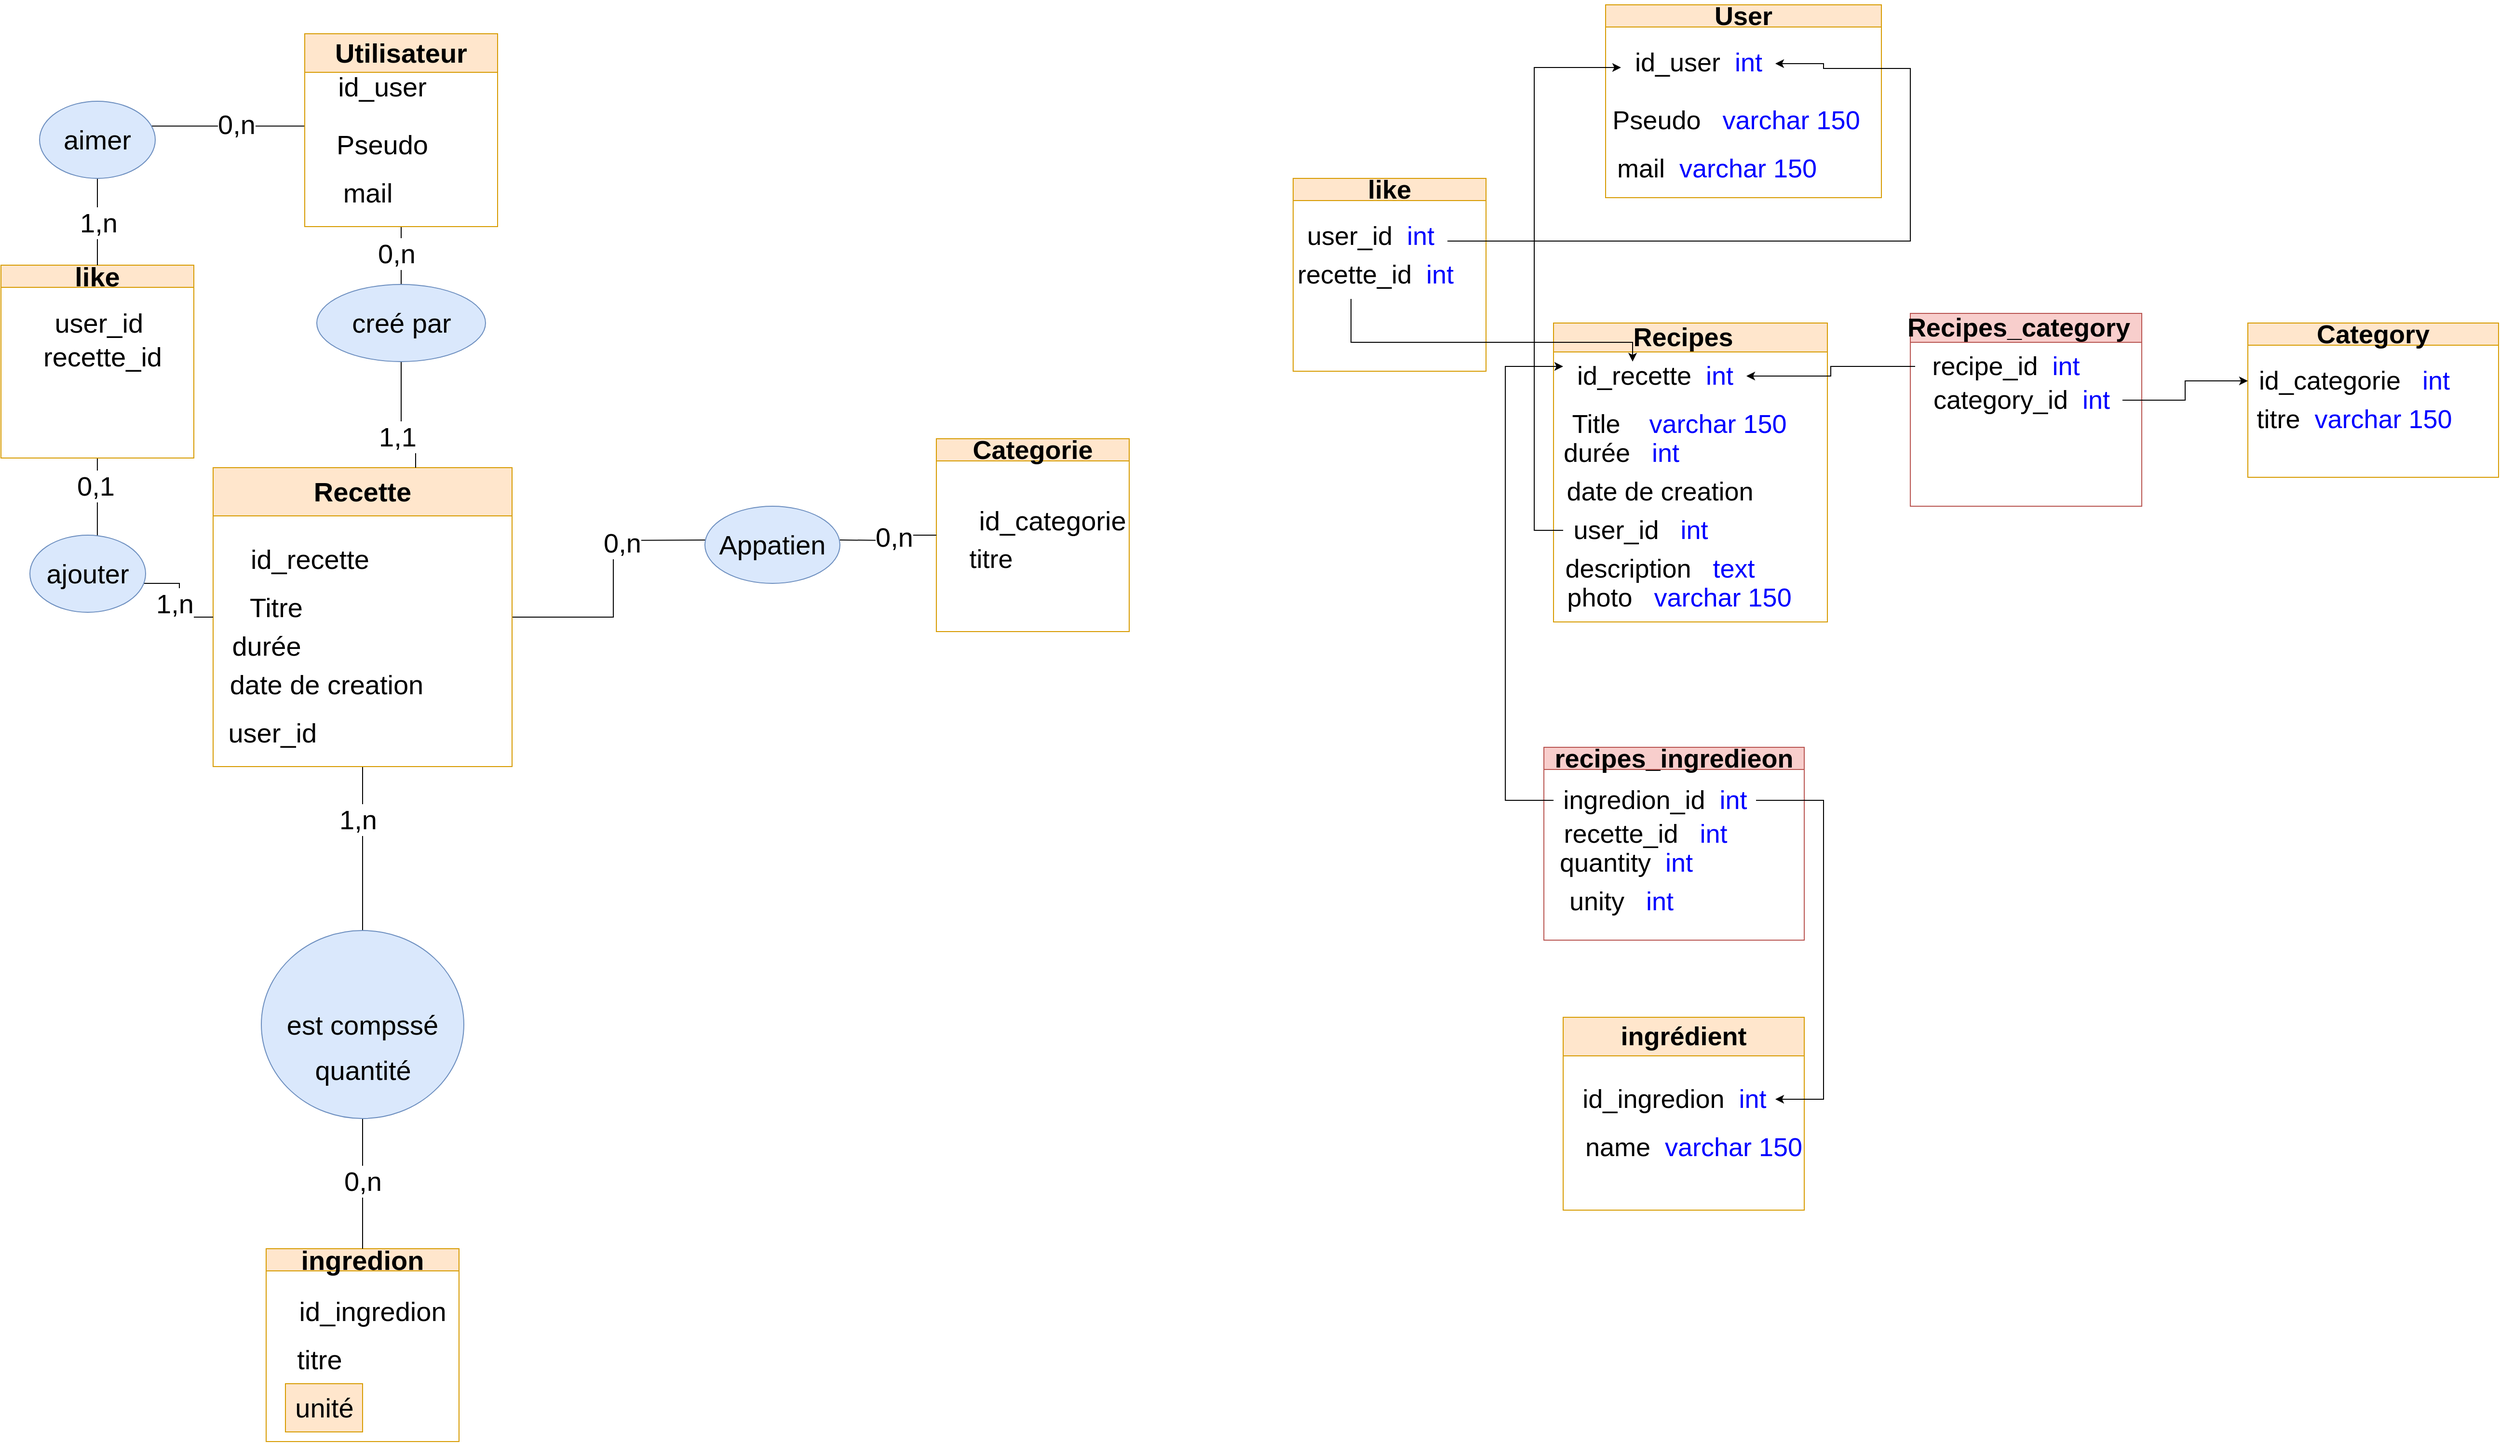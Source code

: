 <mxfile version="21.1.8" type="github">
  <diagram name="Page-1" id="wgrk6S5nRZcHMJpSFBIV">
    <mxGraphModel dx="3372" dy="2599" grid="1" gridSize="10" guides="1" tooltips="1" connect="1" arrows="1" fold="1" page="1" pageScale="1" pageWidth="827" pageHeight="1169" math="0" shadow="0">
      <root>
        <mxCell id="0" />
        <mxCell id="1" parent="0" />
        <mxCell id="pvugn4LxKU0_r8Y4LYPX-5" style="edgeStyle=orthogonalEdgeStyle;rounded=0;orthogonalLoop=1;jettySize=auto;html=1;entryX=0;entryY=0.5;entryDx=0;entryDy=0;endArrow=none;endFill=0;fontSize=28;" parent="1" source="pvugn4LxKU0_r8Y4LYPX-1" edge="1">
          <mxGeometry relative="1" as="geometry">
            <mxPoint x="530" y="345" as="targetPoint" />
          </mxGeometry>
        </mxCell>
        <mxCell id="pvugn4LxKU0_r8Y4LYPX-25" value="0,n" style="edgeLabel;html=1;align=center;verticalAlign=middle;resizable=0;points=[];fontSize=28;" parent="pvugn4LxKU0_r8Y4LYPX-5" vertex="1" connectable="0">
          <mxGeometry x="0.333" y="-2" relative="1" as="geometry">
            <mxPoint as="offset" />
          </mxGeometry>
        </mxCell>
        <mxCell id="pvugn4LxKU0_r8Y4LYPX-10" style="edgeStyle=orthogonalEdgeStyle;rounded=0;orthogonalLoop=1;jettySize=auto;html=1;exitX=0.5;exitY=1;exitDx=0;exitDy=0;endArrow=none;endFill=0;fontSize=28;" parent="1" source="pvugn4LxKU0_r8Y4LYPX-1" edge="1" target="pvugn4LxKU0_r8Y4LYPX-111">
          <mxGeometry relative="1" as="geometry">
            <mxPoint x="205.0" y="540" as="targetPoint" />
          </mxGeometry>
        </mxCell>
        <mxCell id="pvugn4LxKU0_r8Y4LYPX-1" value="Recette" style="swimlane;whiteSpace=wrap;html=1;fillColor=#ffe6cc;strokeColor=#d79b00;fontSize=28;startSize=50;" parent="1" vertex="1">
          <mxGeometry x="10" y="270" width="310" height="310" as="geometry" />
        </mxCell>
        <mxCell id="pvugn4LxKU0_r8Y4LYPX-18" value="Titre" style="text;html=1;align=center;verticalAlign=middle;resizable=0;points=[];autosize=1;strokeColor=none;fillColor=none;fontSize=28;" parent="pvugn4LxKU0_r8Y4LYPX-1" vertex="1">
          <mxGeometry x="25" y="120" width="80" height="50" as="geometry" />
        </mxCell>
        <mxCell id="pvugn4LxKU0_r8Y4LYPX-19" value="durée" style="text;html=1;align=center;verticalAlign=middle;resizable=0;points=[];autosize=1;strokeColor=none;fillColor=none;fontSize=28;" parent="pvugn4LxKU0_r8Y4LYPX-1" vertex="1">
          <mxGeometry x="5" y="160" width="100" height="50" as="geometry" />
        </mxCell>
        <mxCell id="pvugn4LxKU0_r8Y4LYPX-20" value="date de creation&amp;nbsp;&amp;nbsp;" style="text;html=1;align=center;verticalAlign=middle;resizable=0;points=[];autosize=1;strokeColor=none;fillColor=none;fontSize=28;" parent="pvugn4LxKU0_r8Y4LYPX-1" vertex="1">
          <mxGeometry x="5" y="200" width="240" height="50" as="geometry" />
        </mxCell>
        <mxCell id="pvugn4LxKU0_r8Y4LYPX-35" value="id_recette" style="text;html=1;align=center;verticalAlign=middle;resizable=0;points=[];autosize=1;strokeColor=none;fillColor=none;fontSize=28;" parent="pvugn4LxKU0_r8Y4LYPX-1" vertex="1">
          <mxGeometry x="25" y="70" width="150" height="50" as="geometry" />
        </mxCell>
        <mxCell id="rg27jKQKlpfrQJQ9IsVf-1" value="user_id&amp;nbsp;" style="text;html=1;align=center;verticalAlign=middle;resizable=0;points=[];autosize=1;strokeColor=none;fillColor=none;fontSize=28;" vertex="1" parent="pvugn4LxKU0_r8Y4LYPX-1">
          <mxGeometry x="5" y="250" width="120" height="50" as="geometry" />
        </mxCell>
        <mxCell id="pvugn4LxKU0_r8Y4LYPX-2" value="Categorie" style="swimlane;whiteSpace=wrap;html=1;fillColor=#ffe6cc;strokeColor=#d79b00;fontSize=27;" parent="1" vertex="1">
          <mxGeometry x="760" y="240" width="200" height="200" as="geometry" />
        </mxCell>
        <mxCell id="pvugn4LxKU0_r8Y4LYPX-24" value="titre&amp;nbsp;" style="text;html=1;align=center;verticalAlign=middle;resizable=0;points=[];autosize=1;strokeColor=none;fillColor=none;fontSize=27;" parent="pvugn4LxKU0_r8Y4LYPX-2" vertex="1">
          <mxGeometry x="20" y="100" width="80" height="50" as="geometry" />
        </mxCell>
        <mxCell id="pvugn4LxKU0_r8Y4LYPX-37" value="id_categorie" style="text;html=1;align=center;verticalAlign=middle;resizable=0;points=[];autosize=1;strokeColor=none;fillColor=none;fontSize=28;" parent="pvugn4LxKU0_r8Y4LYPX-2" vertex="1">
          <mxGeometry x="30" y="60" width="180" height="50" as="geometry" />
        </mxCell>
        <mxCell id="pvugn4LxKU0_r8Y4LYPX-7" value="" style="edgeStyle=orthogonalEdgeStyle;rounded=0;orthogonalLoop=1;jettySize=auto;html=1;endArrow=none;endFill=0;entryX=0;entryY=0.5;entryDx=0;entryDy=0;fontSize=28;" parent="1" edge="1" target="pvugn4LxKU0_r8Y4LYPX-2">
          <mxGeometry relative="1" as="geometry">
            <mxPoint x="660" y="345" as="sourcePoint" />
            <mxPoint x="900" y="360" as="targetPoint" />
          </mxGeometry>
        </mxCell>
        <mxCell id="pvugn4LxKU0_r8Y4LYPX-8" value="ingredion" style="swimlane;whiteSpace=wrap;html=1;fillColor=#ffe6cc;strokeColor=#d79b00;fontSize=28;" parent="1" vertex="1">
          <mxGeometry x="65" y="1080" width="200" height="200" as="geometry" />
        </mxCell>
        <mxCell id="pvugn4LxKU0_r8Y4LYPX-21" value="titre" style="text;html=1;align=center;verticalAlign=middle;resizable=0;points=[];autosize=1;strokeColor=none;fillColor=none;fontSize=28;" parent="pvugn4LxKU0_r8Y4LYPX-8" vertex="1">
          <mxGeometry x="20" y="90" width="70" height="50" as="geometry" />
        </mxCell>
        <mxCell id="pvugn4LxKU0_r8Y4LYPX-23" value="unité" style="text;html=1;align=center;verticalAlign=middle;resizable=0;points=[];autosize=1;strokeColor=#d79b00;fillColor=#ffe6cc;fontSize=28;" parent="pvugn4LxKU0_r8Y4LYPX-8" vertex="1">
          <mxGeometry x="20" y="140" width="80" height="50" as="geometry" />
        </mxCell>
        <mxCell id="pvugn4LxKU0_r8Y4LYPX-38" value="id_ingredion" style="text;html=1;align=center;verticalAlign=middle;resizable=0;points=[];autosize=1;strokeColor=none;fillColor=none;fontSize=28;" parent="pvugn4LxKU0_r8Y4LYPX-8" vertex="1">
          <mxGeometry x="20" y="40" width="180" height="50" as="geometry" />
        </mxCell>
        <mxCell id="pvugn4LxKU0_r8Y4LYPX-11" style="edgeStyle=orthogonalEdgeStyle;rounded=0;orthogonalLoop=1;jettySize=auto;html=1;endArrow=none;endFill=0;fontSize=28;" parent="1" source="pvugn4LxKU0_r8Y4LYPX-22" target="pvugn4LxKU0_r8Y4LYPX-8" edge="1">
          <mxGeometry relative="1" as="geometry">
            <mxPoint x="170" y="860" as="sourcePoint" />
          </mxGeometry>
        </mxCell>
        <mxCell id="pvugn4LxKU0_r8Y4LYPX-16" style="edgeStyle=orthogonalEdgeStyle;rounded=0;orthogonalLoop=1;jettySize=auto;html=1;exitX=0.5;exitY=1;exitDx=0;exitDy=0;endArrow=none;endFill=0;fontSize=28;" parent="1" source="pvugn4LxKU0_r8Y4LYPX-12" target="pvugn4LxKU0_r8Y4LYPX-109" edge="1">
          <mxGeometry relative="1" as="geometry">
            <mxPoint x="205.0" y="70" as="targetPoint" />
          </mxGeometry>
        </mxCell>
        <mxCell id="pvugn4LxKU0_r8Y4LYPX-93" style="edgeStyle=orthogonalEdgeStyle;rounded=0;orthogonalLoop=1;jettySize=auto;html=1;entryX=0.969;entryY=0.322;entryDx=0;entryDy=0;endArrow=none;endFill=0;entryPerimeter=0;fontSize=28;" parent="1" source="pvugn4LxKU0_r8Y4LYPX-12" target="pvugn4LxKU0_r8Y4LYPX-107" edge="1">
          <mxGeometry relative="1" as="geometry">
            <mxPoint x="-45.0" y="-85" as="targetPoint" />
            <Array as="points">
              <mxPoint x="70" y="-85" />
            </Array>
          </mxGeometry>
        </mxCell>
        <mxCell id="pvugn4LxKU0_r8Y4LYPX-12" value="&lt;font style=&quot;font-size: 28px;&quot;&gt;Utilisateur&lt;/font&gt;" style="swimlane;whiteSpace=wrap;html=1;fillColor=#ffe6cc;strokeColor=#d79b00;fontSize=17;startSize=40;" parent="1" vertex="1">
          <mxGeometry x="105" y="-180" width="200" height="200" as="geometry" />
        </mxCell>
        <mxCell id="pvugn4LxKU0_r8Y4LYPX-14" value="Pseudo" style="text;html=1;align=center;verticalAlign=middle;resizable=0;points=[];autosize=1;strokeColor=none;fillColor=none;fontSize=28;" parent="pvugn4LxKU0_r8Y4LYPX-12" vertex="1">
          <mxGeometry x="20" y="90" width="120" height="50" as="geometry" />
        </mxCell>
        <mxCell id="pvugn4LxKU0_r8Y4LYPX-15" value="mail" style="text;html=1;align=center;verticalAlign=middle;resizable=0;points=[];autosize=1;strokeColor=none;fillColor=none;fontSize=28;" parent="pvugn4LxKU0_r8Y4LYPX-12" vertex="1">
          <mxGeometry x="30" y="140" width="70" height="50" as="geometry" />
        </mxCell>
        <mxCell id="pvugn4LxKU0_r8Y4LYPX-36" value="id_user" style="text;html=1;align=center;verticalAlign=middle;resizable=0;points=[];autosize=1;strokeColor=none;fillColor=none;fontSize=28;" parent="pvugn4LxKU0_r8Y4LYPX-12" vertex="1">
          <mxGeometry x="20" y="30" width="120" height="50" as="geometry" />
        </mxCell>
        <mxCell id="pvugn4LxKU0_r8Y4LYPX-17" style="edgeStyle=orthogonalEdgeStyle;rounded=0;orthogonalLoop=1;jettySize=auto;html=1;endArrow=none;endFill=0;fontSize=28;" parent="1" source="pvugn4LxKU0_r8Y4LYPX-109" target="pvugn4LxKU0_r8Y4LYPX-1" edge="1">
          <mxGeometry relative="1" as="geometry">
            <mxPoint x="205.0" y="200" as="sourcePoint" />
            <Array as="points">
              <mxPoint x="205" y="250" />
              <mxPoint x="220" y="250" />
            </Array>
          </mxGeometry>
        </mxCell>
        <mxCell id="pvugn4LxKU0_r8Y4LYPX-26" value="0,n" style="edgeLabel;html=1;align=center;verticalAlign=middle;resizable=0;points=[];fontSize=28;" parent="1" vertex="1" connectable="0">
          <mxGeometry x="710" y="240" as="geometry">
            <mxPoint x="6" y="102" as="offset" />
          </mxGeometry>
        </mxCell>
        <mxCell id="pvugn4LxKU0_r8Y4LYPX-27" value="1,1" style="edgeLabel;html=1;align=center;verticalAlign=middle;resizable=0;points=[];fontSize=28;" parent="1" vertex="1" connectable="0">
          <mxGeometry x="390" y="357" as="geometry">
            <mxPoint x="-189" y="-119" as="offset" />
          </mxGeometry>
        </mxCell>
        <mxCell id="pvugn4LxKU0_r8Y4LYPX-28" value="0,n" style="edgeLabel;html=1;align=center;verticalAlign=middle;resizable=0;points=[];fontSize=28;" parent="1" vertex="1" connectable="0">
          <mxGeometry x="455" y="357" as="geometry">
            <mxPoint x="-255" y="-309" as="offset" />
          </mxGeometry>
        </mxCell>
        <mxCell id="pvugn4LxKU0_r8Y4LYPX-29" value="1,n" style="edgeLabel;html=1;align=center;verticalAlign=middle;resizable=0;points=[];fontSize=28;" parent="1" vertex="1" connectable="0">
          <mxGeometry x="414" y="450" as="geometry">
            <mxPoint x="-254" y="185" as="offset" />
          </mxGeometry>
        </mxCell>
        <mxCell id="pvugn4LxKU0_r8Y4LYPX-30" value="0,n" style="edgeLabel;html=1;align=center;verticalAlign=middle;resizable=0;points=[];fontSize=28;" parent="1" vertex="1" connectable="0">
          <mxGeometry x="410" y="670" as="geometry">
            <mxPoint x="-245" y="340" as="offset" />
          </mxGeometry>
        </mxCell>
        <mxCell id="pvugn4LxKU0_r8Y4LYPX-39" value="User" style="swimlane;whiteSpace=wrap;html=1;fillColor=#ffe6cc;strokeColor=#d79b00;fontSize=27;" parent="1" vertex="1">
          <mxGeometry x="1454" y="-210" width="286" height="200" as="geometry" />
        </mxCell>
        <mxCell id="pvugn4LxKU0_r8Y4LYPX-40" value="Pseudo&amp;nbsp; &amp;nbsp;&lt;font color=&quot;#0000ff&quot; style=&quot;font-size: 27px;&quot;&gt;varchar 150&lt;/font&gt;" style="text;html=1;align=center;verticalAlign=middle;resizable=0;points=[];autosize=1;strokeColor=none;fillColor=none;fontSize=27;" parent="pvugn4LxKU0_r8Y4LYPX-39" vertex="1">
          <mxGeometry x="-5" y="95" width="280" height="50" as="geometry" />
        </mxCell>
        <mxCell id="pvugn4LxKU0_r8Y4LYPX-41" value="mail&amp;nbsp;&amp;nbsp;&lt;font color=&quot;#0000ff&quot; style=&quot;font-size: 27px;&quot;&gt;varchar 150&lt;/font&gt;" style="text;html=1;align=center;verticalAlign=middle;resizable=0;points=[];autosize=1;strokeColor=none;fillColor=none;fontSize=27;" parent="pvugn4LxKU0_r8Y4LYPX-39" vertex="1">
          <mxGeometry y="145" width="230" height="50" as="geometry" />
        </mxCell>
        <mxCell id="pvugn4LxKU0_r8Y4LYPX-42" value="id_user&amp;nbsp;&amp;nbsp;&lt;font color=&quot;#0000ff&quot; style=&quot;font-size: 27px;&quot;&gt;int&lt;/font&gt;" style="text;html=1;align=center;verticalAlign=middle;resizable=0;points=[];autosize=1;strokeColor=none;fillColor=none;fontSize=27;" parent="pvugn4LxKU0_r8Y4LYPX-39" vertex="1">
          <mxGeometry x="16" y="35" width="160" height="50" as="geometry" />
        </mxCell>
        <mxCell id="pvugn4LxKU0_r8Y4LYPX-43" value="Recipes&amp;nbsp;&amp;nbsp;" style="swimlane;whiteSpace=wrap;html=1;fillColor=#ffe6cc;strokeColor=#d79b00;startSize=30;fontSize=27;" parent="1" vertex="1">
          <mxGeometry x="1400" y="120" width="284" height="310" as="geometry" />
        </mxCell>
        <mxCell id="pvugn4LxKU0_r8Y4LYPX-44" value="Title&amp;nbsp; &amp;nbsp; &lt;font color=&quot;#0000ff&quot; style=&quot;font-size: 27px;&quot;&gt;varchar 150&lt;/font&gt;" style="text;html=1;align=center;verticalAlign=middle;resizable=0;points=[];autosize=1;strokeColor=none;fillColor=none;fontSize=27;" parent="pvugn4LxKU0_r8Y4LYPX-43" vertex="1">
          <mxGeometry x="5" y="80" width="250" height="50" as="geometry" />
        </mxCell>
        <mxCell id="pvugn4LxKU0_r8Y4LYPX-45" value="durée&amp;nbsp; &amp;nbsp;&lt;font color=&quot;#0000ff&quot; style=&quot;font-size: 27px;&quot;&gt;int&lt;/font&gt;" style="text;html=1;align=center;verticalAlign=middle;resizable=0;points=[];autosize=1;strokeColor=none;fillColor=none;fontSize=27;" parent="pvugn4LxKU0_r8Y4LYPX-43" vertex="1">
          <mxGeometry y="110" width="140" height="50" as="geometry" />
        </mxCell>
        <mxCell id="pvugn4LxKU0_r8Y4LYPX-47" value="id_recette&amp;nbsp;&amp;nbsp;&lt;font color=&quot;#0000ff&quot; style=&quot;font-size: 27px;&quot;&gt;int&lt;/font&gt;" style="text;html=1;align=center;verticalAlign=middle;resizable=0;points=[];autosize=1;strokeColor=none;fillColor=none;fontSize=27;" parent="pvugn4LxKU0_r8Y4LYPX-43" vertex="1">
          <mxGeometry x="10" y="30" width="190" height="50" as="geometry" />
        </mxCell>
        <mxCell id="pvugn4LxKU0_r8Y4LYPX-55" value="user_id&amp;nbsp; &amp;nbsp;&lt;font color=&quot;#0000ff&quot; style=&quot;font-size: 27px;&quot;&gt;int&lt;/font&gt;" style="text;html=1;align=center;verticalAlign=middle;resizable=0;points=[];autosize=1;strokeColor=none;fillColor=none;fontSize=27;" parent="pvugn4LxKU0_r8Y4LYPX-43" vertex="1">
          <mxGeometry x="10" y="190" width="160" height="50" as="geometry" />
        </mxCell>
        <mxCell id="pvugn4LxKU0_r8Y4LYPX-77" value="description&amp;nbsp; &amp;nbsp;&lt;font color=&quot;#0000ff&quot; style=&quot;font-size: 27px;&quot;&gt;text&lt;/font&gt;" style="text;html=1;align=center;verticalAlign=middle;resizable=0;points=[];autosize=1;strokeColor=none;fillColor=none;fontSize=27;" parent="pvugn4LxKU0_r8Y4LYPX-43" vertex="1">
          <mxGeometry y="230" width="220" height="50" as="geometry" />
        </mxCell>
        <mxCell id="pvugn4LxKU0_r8Y4LYPX-78" value="photo&amp;nbsp; &amp;nbsp;&lt;font color=&quot;#0000ff&quot; style=&quot;font-size: 27px;&quot;&gt;varchar 150&lt;/font&gt;" style="text;html=1;align=center;verticalAlign=middle;resizable=0;points=[];autosize=1;strokeColor=none;fillColor=none;fontSize=27;" parent="pvugn4LxKU0_r8Y4LYPX-43" vertex="1">
          <mxGeometry y="260" width="260" height="50" as="geometry" />
        </mxCell>
        <mxCell id="pvugn4LxKU0_r8Y4LYPX-48" value="ingrédient" style="swimlane;whiteSpace=wrap;html=1;fillColor=#ffe6cc;strokeColor=#d79b00;fontSize=27;startSize=40;" parent="1" vertex="1">
          <mxGeometry x="1410" y="840" width="250" height="200" as="geometry" />
        </mxCell>
        <mxCell id="pvugn4LxKU0_r8Y4LYPX-49" value="name&amp;nbsp;&amp;nbsp;&lt;font color=&quot;#0000ff&quot; style=&quot;font-size: 27px;&quot;&gt;varchar 150&lt;/font&gt;" style="text;html=1;align=center;verticalAlign=middle;resizable=0;points=[];autosize=1;strokeColor=none;fillColor=none;fontSize=27;" parent="pvugn4LxKU0_r8Y4LYPX-48" vertex="1">
          <mxGeometry x="10" y="110" width="250" height="50" as="geometry" />
        </mxCell>
        <mxCell id="pvugn4LxKU0_r8Y4LYPX-51" value="id_ingredion&amp;nbsp;&amp;nbsp;&lt;font color=&quot;#0000ff&quot; style=&quot;font-size: 27px;&quot;&gt;int&lt;/font&gt;" style="text;html=1;align=center;verticalAlign=middle;resizable=0;points=[];autosize=1;strokeColor=none;fillColor=none;fontSize=27;" parent="pvugn4LxKU0_r8Y4LYPX-48" vertex="1">
          <mxGeometry x="10" y="60" width="210" height="50" as="geometry" />
        </mxCell>
        <mxCell id="pvugn4LxKU0_r8Y4LYPX-52" value="Category" style="swimlane;whiteSpace=wrap;html=1;fillColor=#ffe6cc;strokeColor=#d79b00;fontSize=27;" parent="1" vertex="1">
          <mxGeometry x="2120" y="120" width="260" height="160" as="geometry" />
        </mxCell>
        <mxCell id="pvugn4LxKU0_r8Y4LYPX-53" value="titre&amp;nbsp; &lt;font color=&quot;#0000ff&quot; style=&quot;font-size: 27px;&quot;&gt;varchar 150&lt;/font&gt;" style="text;html=1;align=center;verticalAlign=middle;resizable=0;points=[];autosize=1;strokeColor=none;fillColor=none;fontSize=27;" parent="pvugn4LxKU0_r8Y4LYPX-52" vertex="1">
          <mxGeometry x="-5" y="75" width="230" height="50" as="geometry" />
        </mxCell>
        <mxCell id="pvugn4LxKU0_r8Y4LYPX-54" value="id_categorie&amp;nbsp; &amp;nbsp;&lt;font color=&quot;#0000ff&quot; style=&quot;font-size: 27px;&quot;&gt;int&lt;/font&gt;" style="text;html=1;align=center;verticalAlign=middle;resizable=0;points=[];autosize=1;strokeColor=none;fillColor=none;fontSize=27;" parent="pvugn4LxKU0_r8Y4LYPX-52" vertex="1">
          <mxGeometry y="35" width="220" height="50" as="geometry" />
        </mxCell>
        <mxCell id="pvugn4LxKU0_r8Y4LYPX-56" value="Recipes_category&amp;nbsp;&amp;nbsp;" style="swimlane;whiteSpace=wrap;html=1;fillColor=#f8cecc;strokeColor=#b85450;startSize=30;fontSize=27;" parent="1" vertex="1">
          <mxGeometry x="1770" y="110" width="240" height="200" as="geometry" />
        </mxCell>
        <mxCell id="pvugn4LxKU0_r8Y4LYPX-57" value="&amp;nbsp;" style="text;html=1;align=center;verticalAlign=middle;resizable=0;points=[];autosize=1;strokeColor=none;fillColor=none;fontSize=27;" parent="pvugn4LxKU0_r8Y4LYPX-56" vertex="1">
          <mxGeometry x="20" y="70" width="30" height="50" as="geometry" />
        </mxCell>
        <mxCell id="pvugn4LxKU0_r8Y4LYPX-58" value="category_id&amp;nbsp;&amp;nbsp;&lt;font color=&quot;#0000ff&quot; style=&quot;font-size: 27px;&quot;&gt;int&lt;/font&gt;" style="text;html=1;align=center;verticalAlign=middle;resizable=0;points=[];autosize=1;strokeColor=none;fillColor=none;fontSize=27;" parent="pvugn4LxKU0_r8Y4LYPX-56" vertex="1">
          <mxGeometry x="10" y="65" width="210" height="50" as="geometry" />
        </mxCell>
        <mxCell id="pvugn4LxKU0_r8Y4LYPX-60" value="&amp;nbsp;recipe_id&amp;nbsp;&amp;nbsp;&lt;font color=&quot;#0000ff&quot; style=&quot;font-size: 27px;&quot;&gt;int&lt;/font&gt;" style="text;html=1;align=center;verticalAlign=middle;resizable=0;points=[];autosize=1;strokeColor=none;fillColor=none;fontSize=27;" parent="pvugn4LxKU0_r8Y4LYPX-56" vertex="1">
          <mxGeometry x="5" y="30" width="180" height="50" as="geometry" />
        </mxCell>
        <mxCell id="pvugn4LxKU0_r8Y4LYPX-64" style="edgeStyle=orthogonalEdgeStyle;rounded=0;orthogonalLoop=1;jettySize=auto;html=1;fontSize=27;" parent="1" source="pvugn4LxKU0_r8Y4LYPX-58" target="pvugn4LxKU0_r8Y4LYPX-54" edge="1">
          <mxGeometry relative="1" as="geometry" />
        </mxCell>
        <mxCell id="pvugn4LxKU0_r8Y4LYPX-65" style="edgeStyle=orthogonalEdgeStyle;rounded=0;orthogonalLoop=1;jettySize=auto;html=1;fontSize=27;" parent="1" source="pvugn4LxKU0_r8Y4LYPX-60" target="pvugn4LxKU0_r8Y4LYPX-47" edge="1">
          <mxGeometry relative="1" as="geometry" />
        </mxCell>
        <mxCell id="pvugn4LxKU0_r8Y4LYPX-67" value="recipes_ingredieon" style="swimlane;whiteSpace=wrap;html=1;fillColor=#f8cecc;strokeColor=#b85450;fontSize=27;" parent="1" vertex="1">
          <mxGeometry x="1390" y="560" width="270" height="200" as="geometry" />
        </mxCell>
        <mxCell id="pvugn4LxKU0_r8Y4LYPX-68" value="recette_id&amp;nbsp; &amp;nbsp;&lt;font color=&quot;#0000ff&quot; style=&quot;font-size: 27px;&quot;&gt;int&lt;/font&gt;" style="text;html=1;align=center;verticalAlign=middle;resizable=0;points=[];autosize=1;strokeColor=none;fillColor=none;fontSize=27;" parent="pvugn4LxKU0_r8Y4LYPX-67" vertex="1">
          <mxGeometry x="10" y="65" width="190" height="50" as="geometry" />
        </mxCell>
        <mxCell id="pvugn4LxKU0_r8Y4LYPX-69" value="quantity&amp;nbsp;&amp;nbsp;&lt;font color=&quot;#0000ff&quot; style=&quot;font-size: 27px;&quot;&gt;int&lt;/font&gt;" style="text;html=1;align=center;verticalAlign=middle;resizable=0;points=[];autosize=1;strokeColor=none;fillColor=none;fontSize=27;" parent="pvugn4LxKU0_r8Y4LYPX-67" vertex="1">
          <mxGeometry x="5" y="95" width="160" height="50" as="geometry" />
        </mxCell>
        <mxCell id="pvugn4LxKU0_r8Y4LYPX-50" value="unity&amp;nbsp; &amp;nbsp;&lt;font color=&quot;#0000ff&quot; style=&quot;font-size: 27px;&quot;&gt;int&lt;/font&gt;" style="text;html=1;align=center;verticalAlign=middle;resizable=0;points=[];autosize=1;strokeColor=none;fillColor=none;fontSize=27;" parent="pvugn4LxKU0_r8Y4LYPX-67" vertex="1">
          <mxGeometry x="15" y="135" width="130" height="50" as="geometry" />
        </mxCell>
        <mxCell id="pvugn4LxKU0_r8Y4LYPX-71" style="edgeStyle=orthogonalEdgeStyle;rounded=0;orthogonalLoop=1;jettySize=auto;html=1;fontSize=27;" parent="1" source="pvugn4LxKU0_r8Y4LYPX-70" target="pvugn4LxKU0_r8Y4LYPX-51" edge="1">
          <mxGeometry relative="1" as="geometry">
            <Array as="points">
              <mxPoint x="1680" y="615" />
              <mxPoint x="1680" y="925" />
            </Array>
            <mxPoint x="1690" y="930" as="targetPoint" />
          </mxGeometry>
        </mxCell>
        <mxCell id="pvugn4LxKU0_r8Y4LYPX-72" style="edgeStyle=orthogonalEdgeStyle;rounded=0;orthogonalLoop=1;jettySize=auto;html=1;fontSize=27;" parent="1" source="pvugn4LxKU0_r8Y4LYPX-70" target="pvugn4LxKU0_r8Y4LYPX-47" edge="1">
          <mxGeometry relative="1" as="geometry">
            <Array as="points">
              <mxPoint x="1350" y="615" />
              <mxPoint x="1350" y="165" />
            </Array>
          </mxGeometry>
        </mxCell>
        <mxCell id="pvugn4LxKU0_r8Y4LYPX-79" value="&lt;font style=&quot;font-size: 27px;&quot;&gt;like&lt;/font&gt;" style="swimlane;whiteSpace=wrap;html=1;fillColor=#ffe6cc;strokeColor=#d79b00;fontSize=24;" parent="1" vertex="1">
          <mxGeometry x="1130" y="-30" width="200" height="200" as="geometry" />
        </mxCell>
        <mxCell id="pvugn4LxKU0_r8Y4LYPX-82" value="user_id&amp;nbsp;&lt;font color=&quot;#0000ff&quot; style=&quot;font-size: 27px;&quot;&gt; int&lt;/font&gt;" style="text;html=1;align=center;verticalAlign=middle;resizable=0;points=[];autosize=1;strokeColor=none;fillColor=none;fontSize=27;" parent="pvugn4LxKU0_r8Y4LYPX-79" vertex="1">
          <mxGeometry y="35" width="160" height="50" as="geometry" />
        </mxCell>
        <mxCell id="pvugn4LxKU0_r8Y4LYPX-83" value="recette_id&amp;nbsp;&amp;nbsp;&lt;font color=&quot;#0000ff&quot; style=&quot;font-size: 27px;&quot;&gt;int&lt;/font&gt;" style="text;html=1;align=center;verticalAlign=middle;resizable=0;points=[];autosize=1;strokeColor=none;fillColor=none;fontSize=27;" parent="pvugn4LxKU0_r8Y4LYPX-79" vertex="1">
          <mxGeometry x="-10" y="75" width="190" height="50" as="geometry" />
        </mxCell>
        <mxCell id="pvugn4LxKU0_r8Y4LYPX-84" style="edgeStyle=orthogonalEdgeStyle;rounded=0;orthogonalLoop=1;jettySize=auto;html=1;fontSize=27;" parent="1" source="pvugn4LxKU0_r8Y4LYPX-83" edge="1">
          <mxGeometry relative="1" as="geometry">
            <mxPoint x="1110" y="130" as="sourcePoint" />
            <Array as="points">
              <mxPoint x="1190" y="140" />
              <mxPoint x="1482" y="140" />
            </Array>
            <mxPoint x="1482" y="160" as="targetPoint" />
          </mxGeometry>
        </mxCell>
        <mxCell id="pvugn4LxKU0_r8Y4LYPX-85" style="edgeStyle=orthogonalEdgeStyle;rounded=0;orthogonalLoop=1;jettySize=auto;html=1;fontSize=27;" parent="1" source="pvugn4LxKU0_r8Y4LYPX-82" target="pvugn4LxKU0_r8Y4LYPX-42" edge="1">
          <mxGeometry relative="1" as="geometry">
            <Array as="points">
              <mxPoint x="1770" y="35" />
              <mxPoint x="1770" y="-144" />
              <mxPoint x="1680" y="-144" />
              <mxPoint x="1680" y="-149" />
            </Array>
            <mxPoint x="1630" y="-180" as="targetPoint" />
          </mxGeometry>
        </mxCell>
        <mxCell id="pvugn4LxKU0_r8Y4LYPX-95" style="edgeStyle=orthogonalEdgeStyle;rounded=0;orthogonalLoop=1;jettySize=auto;html=1;entryX=0.583;entryY=0.125;entryDx=0;entryDy=0;entryPerimeter=0;endArrow=none;endFill=0;fontSize=28;" parent="1" source="pvugn4LxKU0_r8Y4LYPX-86" target="pvugn4LxKU0_r8Y4LYPX-108" edge="1">
          <mxGeometry relative="1" as="geometry">
            <mxPoint x="-110.66" y="322.92" as="targetPoint" />
          </mxGeometry>
        </mxCell>
        <mxCell id="pvugn4LxKU0_r8Y4LYPX-86" value="like" style="swimlane;whiteSpace=wrap;html=1;fillColor=#ffe6cc;strokeColor=#d79b00;fontSize=28;" parent="1" vertex="1">
          <mxGeometry x="-210" y="60" width="200" height="200" as="geometry" />
        </mxCell>
        <mxCell id="rg27jKQKlpfrQJQ9IsVf-2" value="user_id&amp;nbsp;" style="text;html=1;align=center;verticalAlign=middle;resizable=0;points=[];autosize=1;strokeColor=none;fillColor=none;fontSize=28;" vertex="1" parent="pvugn4LxKU0_r8Y4LYPX-86">
          <mxGeometry x="45" y="35" width="120" height="50" as="geometry" />
        </mxCell>
        <mxCell id="rg27jKQKlpfrQJQ9IsVf-3" value="recette_id" style="text;html=1;align=center;verticalAlign=middle;resizable=0;points=[];autosize=1;strokeColor=none;fillColor=none;fontSize=28;" vertex="1" parent="pvugn4LxKU0_r8Y4LYPX-86">
          <mxGeometry x="30" y="70" width="150" height="50" as="geometry" />
        </mxCell>
        <mxCell id="pvugn4LxKU0_r8Y4LYPX-94" style="edgeStyle=orthogonalEdgeStyle;rounded=0;orthogonalLoop=1;jettySize=auto;html=1;entryX=0.5;entryY=0;entryDx=0;entryDy=0;endArrow=none;endFill=0;exitX=0.5;exitY=1;exitDx=0;exitDy=0;fontSize=28;" parent="1" source="pvugn4LxKU0_r8Y4LYPX-107" target="pvugn4LxKU0_r8Y4LYPX-86" edge="1">
          <mxGeometry relative="1" as="geometry">
            <mxPoint x="-110.0" y="-20" as="sourcePoint" />
          </mxGeometry>
        </mxCell>
        <mxCell id="pvugn4LxKU0_r8Y4LYPX-96" style="edgeStyle=orthogonalEdgeStyle;rounded=0;orthogonalLoop=1;jettySize=auto;html=1;exitX=0.917;exitY=0.625;exitDx=0;exitDy=0;endArrow=none;endFill=0;entryX=0;entryY=0.5;entryDx=0;entryDy=0;exitPerimeter=0;fontSize=28;" parent="1" source="pvugn4LxKU0_r8Y4LYPX-108" target="pvugn4LxKU0_r8Y4LYPX-1" edge="1">
          <mxGeometry relative="1" as="geometry">
            <mxPoint x="-35.0" y="390" as="sourcePoint" />
            <mxPoint x="110" y="390" as="targetPoint" />
          </mxGeometry>
        </mxCell>
        <mxCell id="pvugn4LxKU0_r8Y4LYPX-97" value="0,n" style="edgeLabel;html=1;align=center;verticalAlign=middle;resizable=0;points=[];fontSize=28;" parent="1" vertex="1" connectable="0">
          <mxGeometry x="455" y="340" as="geometry">
            <mxPoint x="-421" y="-426" as="offset" />
          </mxGeometry>
        </mxCell>
        <mxCell id="pvugn4LxKU0_r8Y4LYPX-98" value="1,n" style="edgeLabel;html=1;align=center;verticalAlign=middle;resizable=0;points=[];fontSize=28;" parent="1" vertex="1" connectable="0">
          <mxGeometry x="455" y="357" as="geometry">
            <mxPoint x="-564" y="-341" as="offset" />
          </mxGeometry>
        </mxCell>
        <mxCell id="pvugn4LxKU0_r8Y4LYPX-99" value="0,1" style="edgeLabel;html=1;align=center;verticalAlign=middle;resizable=0;points=[];fontSize=28;" parent="1" vertex="1" connectable="0">
          <mxGeometry x="455" y="357" as="geometry">
            <mxPoint x="-567" y="-68" as="offset" />
          </mxGeometry>
        </mxCell>
        <mxCell id="pvugn4LxKU0_r8Y4LYPX-100" value="1,n" style="edgeLabel;html=1;align=center;verticalAlign=middle;resizable=0;points=[];fontSize=28;" parent="1" vertex="1" connectable="0">
          <mxGeometry x="390" y="380" as="geometry">
            <mxPoint x="-420" y="31" as="offset" />
          </mxGeometry>
        </mxCell>
        <mxCell id="pvugn4LxKU0_r8Y4LYPX-107" value="aimer" style="ellipse;whiteSpace=wrap;html=1;fillColor=#dae8fc;strokeColor=#6c8ebf;fontSize=28;" parent="1" vertex="1">
          <mxGeometry x="-170" y="-110" width="120" height="80" as="geometry" />
        </mxCell>
        <mxCell id="pvugn4LxKU0_r8Y4LYPX-108" value="ajouter" style="ellipse;whiteSpace=wrap;html=1;fillColor=#dae8fc;strokeColor=#6c8ebf;fontSize=28;" parent="1" vertex="1">
          <mxGeometry x="-180" y="340" width="120" height="80" as="geometry" />
        </mxCell>
        <mxCell id="pvugn4LxKU0_r8Y4LYPX-109" value="creé par" style="ellipse;whiteSpace=wrap;html=1;fillColor=#dae8fc;strokeColor=#6c8ebf;fontSize=28;" parent="1" vertex="1">
          <mxGeometry x="117.5" y="80" width="175" height="80" as="geometry" />
        </mxCell>
        <mxCell id="pvugn4LxKU0_r8Y4LYPX-111" value="est compssé" style="ellipse;whiteSpace=wrap;html=1;fillColor=#dae8fc;strokeColor=#6c8ebf;fontSize=28;" parent="1" vertex="1">
          <mxGeometry x="60" y="750" width="210" height="195" as="geometry" />
        </mxCell>
        <mxCell id="pvugn4LxKU0_r8Y4LYPX-113" value="Appatien" style="ellipse;whiteSpace=wrap;html=1;fillColor=#dae8fc;strokeColor=#6c8ebf;fontSize=28;" parent="1" vertex="1">
          <mxGeometry x="520" y="310" width="140" height="80" as="geometry" />
        </mxCell>
        <mxCell id="pvugn4LxKU0_r8Y4LYPX-22" value="quantité" style="text;html=1;align=center;verticalAlign=middle;resizable=0;points=[];autosize=1;strokeColor=none;fillColor=none;fontSize=28;" parent="1" vertex="1">
          <mxGeometry x="105" y="870" width="120" height="50" as="geometry" />
        </mxCell>
        <mxCell id="pvugn4LxKU0_r8Y4LYPX-70" value="ingredion_id&amp;nbsp;&amp;nbsp;&lt;font color=&quot;#0000ff&quot; style=&quot;font-size: 27px;&quot;&gt;int&lt;/font&gt;" style="text;html=1;align=center;verticalAlign=middle;resizable=0;points=[];autosize=1;strokeColor=none;fillColor=none;fontSize=27;" parent="1" vertex="1">
          <mxGeometry x="1400" y="590" width="210" height="50" as="geometry" />
        </mxCell>
        <mxCell id="pvugn4LxKU0_r8Y4LYPX-46" value="date de creation" style="text;html=1;align=center;verticalAlign=middle;resizable=0;points=[];autosize=1;strokeColor=none;fillColor=none;fontSize=27;" parent="1" vertex="1">
          <mxGeometry x="1400" y="270" width="220" height="50" as="geometry" />
        </mxCell>
        <mxCell id="rg27jKQKlpfrQJQ9IsVf-13" value="" style="edgeStyle=orthogonalEdgeStyle;rounded=0;orthogonalLoop=1;jettySize=auto;html=1;fontSize=27;" edge="1" parent="1" source="pvugn4LxKU0_r8Y4LYPX-55" target="pvugn4LxKU0_r8Y4LYPX-42">
          <mxGeometry relative="1" as="geometry">
            <Array as="points">
              <mxPoint x="1380" y="335" />
              <mxPoint x="1380" y="-145" />
            </Array>
            <mxPoint x="1490" y="310" as="sourcePoint" />
            <mxPoint x="1510" y="-145" as="targetPoint" />
          </mxGeometry>
        </mxCell>
      </root>
    </mxGraphModel>
  </diagram>
</mxfile>
